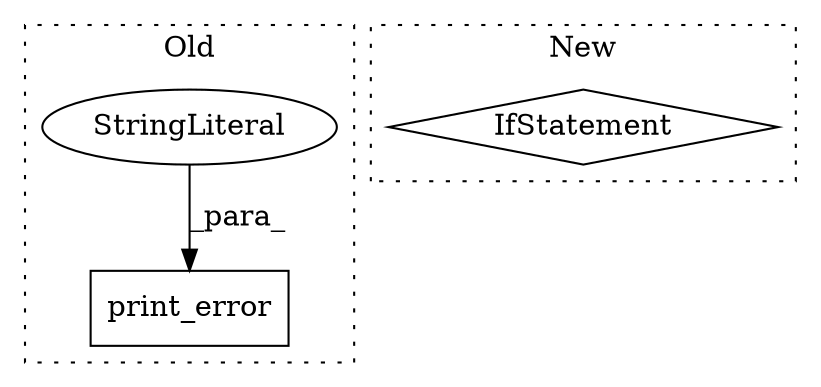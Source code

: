 digraph G {
subgraph cluster0 {
1 [label="print_error" a="32" s="1934,1980" l="12,1" shape="box"];
3 [label="StringLiteral" a="45" s="1946" l="34" shape="ellipse"];
label = "Old";
style="dotted";
}
subgraph cluster1 {
2 [label="IfStatement" a="25" s="543,552" l="4,2" shape="diamond"];
label = "New";
style="dotted";
}
3 -> 1 [label="_para_"];
}